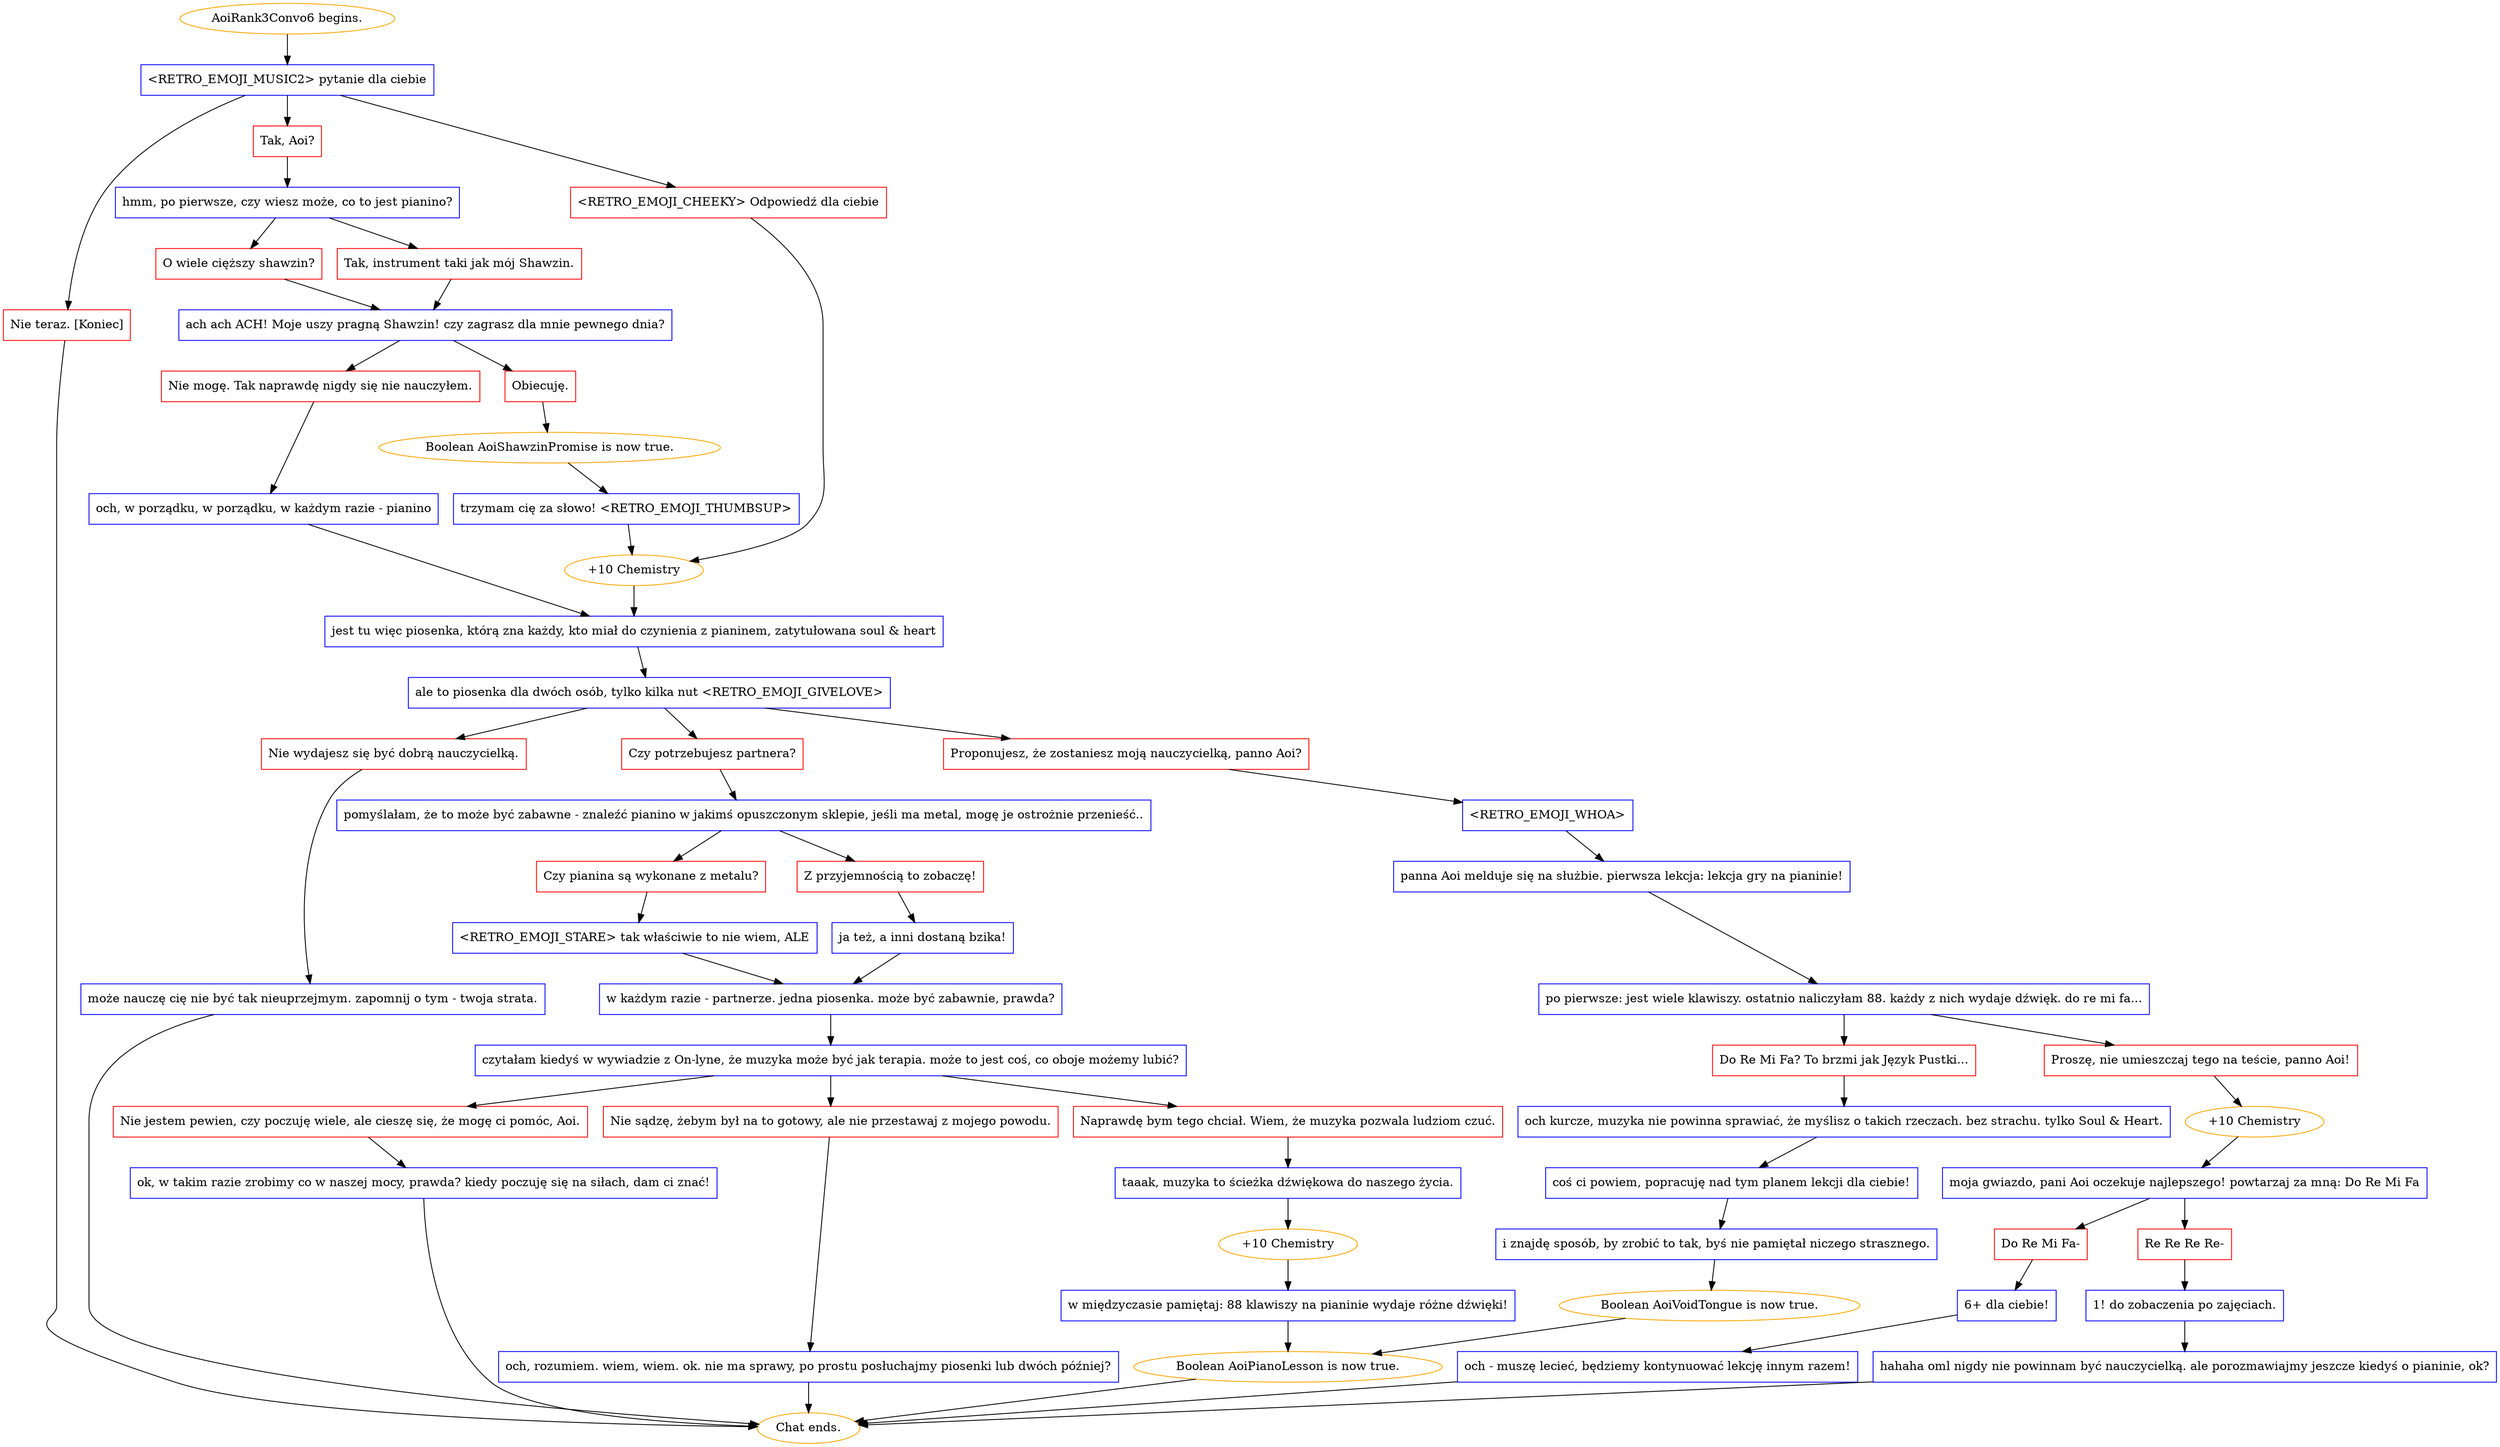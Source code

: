 digraph {
	"AoiRank3Convo6 begins." [color=orange];
		"AoiRank3Convo6 begins." -> j2540722553;
	j2540722553 [label="<RETRO_EMOJI_MUSIC2> pytanie dla ciebie",shape=box,color=blue];
		j2540722553 -> j947176831;
		j2540722553 -> j52012287;
		j2540722553 -> j834702915;
	j947176831 [label="<RETRO_EMOJI_CHEEKY> Odpowiedź dla ciebie",shape=box,color=red];
		j947176831 -> j745545813;
	j52012287 [label="Tak, Aoi?",shape=box,color=red];
		j52012287 -> j2801358087;
	j834702915 [label="Nie teraz. [Koniec]",shape=box,color=red];
		j834702915 -> "Chat ends.";
	j745545813 [label="+10 Chemistry",color=orange];
		j745545813 -> j733301770;
	j2801358087 [label="hmm, po pierwsze, czy wiesz może, co to jest pianino?",shape=box,color=blue];
		j2801358087 -> j2610863171;
		j2801358087 -> j74357132;
	"Chat ends." [color=orange];
	j733301770 [label="jest tu więc piosenka, którą zna każdy, kto miał do czynienia z pianinem, zatytułowana soul & heart",shape=box,color=blue];
		j733301770 -> j2889751705;
	j2610863171 [label="O wiele cięższy shawzin?",shape=box,color=red];
		j2610863171 -> j2080172804;
	j74357132 [label="Tak, instrument taki jak mój Shawzin.",shape=box,color=red];
		j74357132 -> j2080172804;
	j2889751705 [label="ale to piosenka dla dwóch osób, tylko kilka nut <RETRO_EMOJI_GIVELOVE>",shape=box,color=blue];
		j2889751705 -> j16250523;
		j2889751705 -> j860661294;
		j2889751705 -> j1734375073;
	j2080172804 [label="ach ach ACH! Moje uszy pragną Shawzin! czy zagrasz dla mnie pewnego dnia?",shape=box,color=blue];
		j2080172804 -> j3182770787;
		j2080172804 -> j1563751967;
	j16250523 [label="Czy potrzebujesz partnera?",shape=box,color=red];
		j16250523 -> j1436964926;
	j860661294 [label="Proponujesz, że zostaniesz moją nauczycielką, panno Aoi?",shape=box,color=red];
		j860661294 -> j3378423747;
	j1734375073 [label="Nie wydajesz się być dobrą nauczycielką.",shape=box,color=red];
		j1734375073 -> j964120843;
	j3182770787 [label="Obiecuję.",shape=box,color=red];
		j3182770787 -> j629491708;
	j1563751967 [label="Nie mogę. Tak naprawdę nigdy się nie nauczyłem.",shape=box,color=red];
		j1563751967 -> j3547263891;
	j1436964926 [label="pomyślałam, że to może być zabawne - znaleźć pianino w jakimś opuszczonym sklepie, jeśli ma metal, mogę je ostrożnie przenieść..",shape=box,color=blue];
		j1436964926 -> j895147308;
		j1436964926 -> j2577360768;
	j3378423747 [label="<RETRO_EMOJI_WHOA>",shape=box,color=blue];
		j3378423747 -> j4294650124;
	j964120843 [label="może nauczę cię nie być tak nieuprzejmym. zapomnij o tym - twoja strata.",shape=box,color=blue];
		j964120843 -> "Chat ends.";
	j629491708 [label="Boolean AoiShawzinPromise is now true.",color=orange];
		j629491708 -> j3404909552;
	j3547263891 [label="och, w porządku, w porządku, w każdym razie - pianino",shape=box,color=blue];
		j3547263891 -> j733301770;
	j895147308 [label="Czy pianina są wykonane z metalu?",shape=box,color=red];
		j895147308 -> j2802849994;
	j2577360768 [label="Z przyjemnością to zobaczę!",shape=box,color=red];
		j2577360768 -> j672466909;
	j4294650124 [label="panna Aoi melduje się na służbie. pierwsza lekcja: lekcja gry na pianinie!",shape=box,color=blue];
		j4294650124 -> j2563057430;
	j3404909552 [label="trzymam cię za słowo! <RETRO_EMOJI_THUMBSUP>",shape=box,color=blue];
		j3404909552 -> j745545813;
	j2802849994 [label="<RETRO_EMOJI_STARE> tak właściwie to nie wiem, ALE",shape=box,color=blue];
		j2802849994 -> j2145476814;
	j672466909 [label="ja też, a inni dostaną bzika!",shape=box,color=blue];
		j672466909 -> j2145476814;
	j2563057430 [label="po pierwsze: jest wiele klawiszy. ostatnio naliczyłam 88. każdy z nich wydaje dźwięk. do re mi fa...",shape=box,color=blue];
		j2563057430 -> j2088341212;
		j2563057430 -> j1769392208;
	j2145476814 [label="w każdym razie - partnerze. jedna piosenka. może być zabawnie, prawda?",shape=box,color=blue];
		j2145476814 -> j3908377211;
	j2088341212 [label="Do Re Mi Fa? To brzmi jak Język Pustki...",shape=box,color=red];
		j2088341212 -> j1711716836;
	j1769392208 [label="Proszę, nie umieszczaj tego na teście, panno Aoi!",shape=box,color=red];
		j1769392208 -> j3729386449;
	j3908377211 [label="czytałam kiedyś w wywiadzie z On-lyne, że muzyka może być jak terapia. może to jest coś, co oboje możemy lubić?",shape=box,color=blue];
		j3908377211 -> j2131427112;
		j3908377211 -> j1589363015;
		j3908377211 -> j3823303596;
	j1711716836 [label="och kurcze, muzyka nie powinna sprawiać, że myślisz o takich rzeczach. bez strachu. tylko Soul & Heart.",shape=box,color=blue];
		j1711716836 -> j1543942063;
	j3729386449 [label="+10 Chemistry",color=orange];
		j3729386449 -> j3856908188;
	j2131427112 [label="Nie sądzę, żebym był na to gotowy, ale nie przestawaj z mojego powodu.",shape=box,color=red];
		j2131427112 -> j1308008117;
	j1589363015 [label="Naprawdę bym tego chciał. Wiem, że muzyka pozwala ludziom czuć.",shape=box,color=red];
		j1589363015 -> j2324654441;
	j3823303596 [label="Nie jestem pewien, czy poczuję wiele, ale cieszę się, że mogę ci pomóc, Aoi.",shape=box,color=red];
		j3823303596 -> j2631413600;
	j1543942063 [label="coś ci powiem, popracuję nad tym planem lekcji dla ciebie!",shape=box,color=blue];
		j1543942063 -> j426903864;
	j3856908188 [label="moja gwiazdo, pani Aoi oczekuje najlepszego! powtarzaj za mną: Do Re Mi Fa",shape=box,color=blue];
		j3856908188 -> j1632009798;
		j3856908188 -> j4084961131;
	j1308008117 [label="och, rozumiem. wiem, wiem. ok. nie ma sprawy, po prostu posłuchajmy piosenki lub dwóch później?",shape=box,color=blue];
		j1308008117 -> "Chat ends.";
	j2324654441 [label="taaak, muzyka to ścieżka dźwiękowa do naszego życia.",shape=box,color=blue];
		j2324654441 -> j734642946;
	j2631413600 [label="ok, w takim razie zrobimy co w naszej mocy, prawda? kiedy poczuję się na siłach, dam ci znać!",shape=box,color=blue];
		j2631413600 -> "Chat ends.";
	j426903864 [label="i znajdę sposób, by zrobić to tak, byś nie pamiętał niczego strasznego.",shape=box,color=blue];
		j426903864 -> j1862575777;
	j1632009798 [label="Do Re Mi Fa-",shape=box,color=red];
		j1632009798 -> j1854431855;
	j4084961131 [label="Re Re Re Re-",shape=box,color=red];
		j4084961131 -> j436131686;
	j734642946 [label="+10 Chemistry",color=orange];
		j734642946 -> j2583587241;
	j1862575777 [label="Boolean AoiVoidTongue is now true.",color=orange];
		j1862575777 -> j553992355;
	j1854431855 [label="6+ dla ciebie!",shape=box,color=blue];
		j1854431855 -> j4123056831;
	j436131686 [label="1! do zobaczenia po zajęciach.",shape=box,color=blue];
		j436131686 -> j1200240313;
	j2583587241 [label="w międzyczasie pamiętaj: 88 klawiszy na pianinie wydaje różne dźwięki!",shape=box,color=blue];
		j2583587241 -> j553992355;
	j553992355 [label="Boolean AoiPianoLesson is now true.",color=orange];
		j553992355 -> "Chat ends.";
	j4123056831 [label="och - muszę lecieć, będziemy kontynuować lekcję innym razem!",shape=box,color=blue];
		j4123056831 -> "Chat ends.";
	j1200240313 [label="hahaha oml nigdy nie powinnam być nauczycielką. ale porozmawiajmy jeszcze kiedyś o pianinie, ok?",shape=box,color=blue];
		j1200240313 -> "Chat ends.";
}